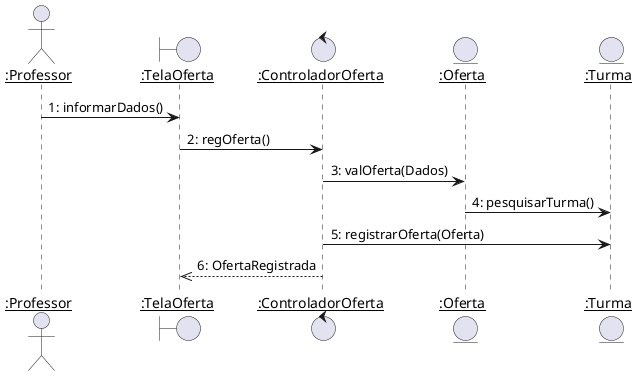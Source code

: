 @startuml oferta
skinparam sequenceParticipant underline

actor ":Professor" as Professor
boundary ":TelaOferta" as TelaOferta
control ":ControladorOferta" as ControladorOferta
entity ":Oferta" as Oferta
entity ":Turma" as Turma

Professor -> TelaOferta :1: informarDados()
TelaOferta -> ControladorOferta :2: regOferta()
ControladorOferta -> Oferta :3: valOferta(Dados)
Oferta -> Turma :4: pesquisarTurma()
ControladorOferta -> Turma :5: registrarOferta(Oferta)

ControladorOferta -->> TelaOferta --:6: OfertaRegistrada
@enduml